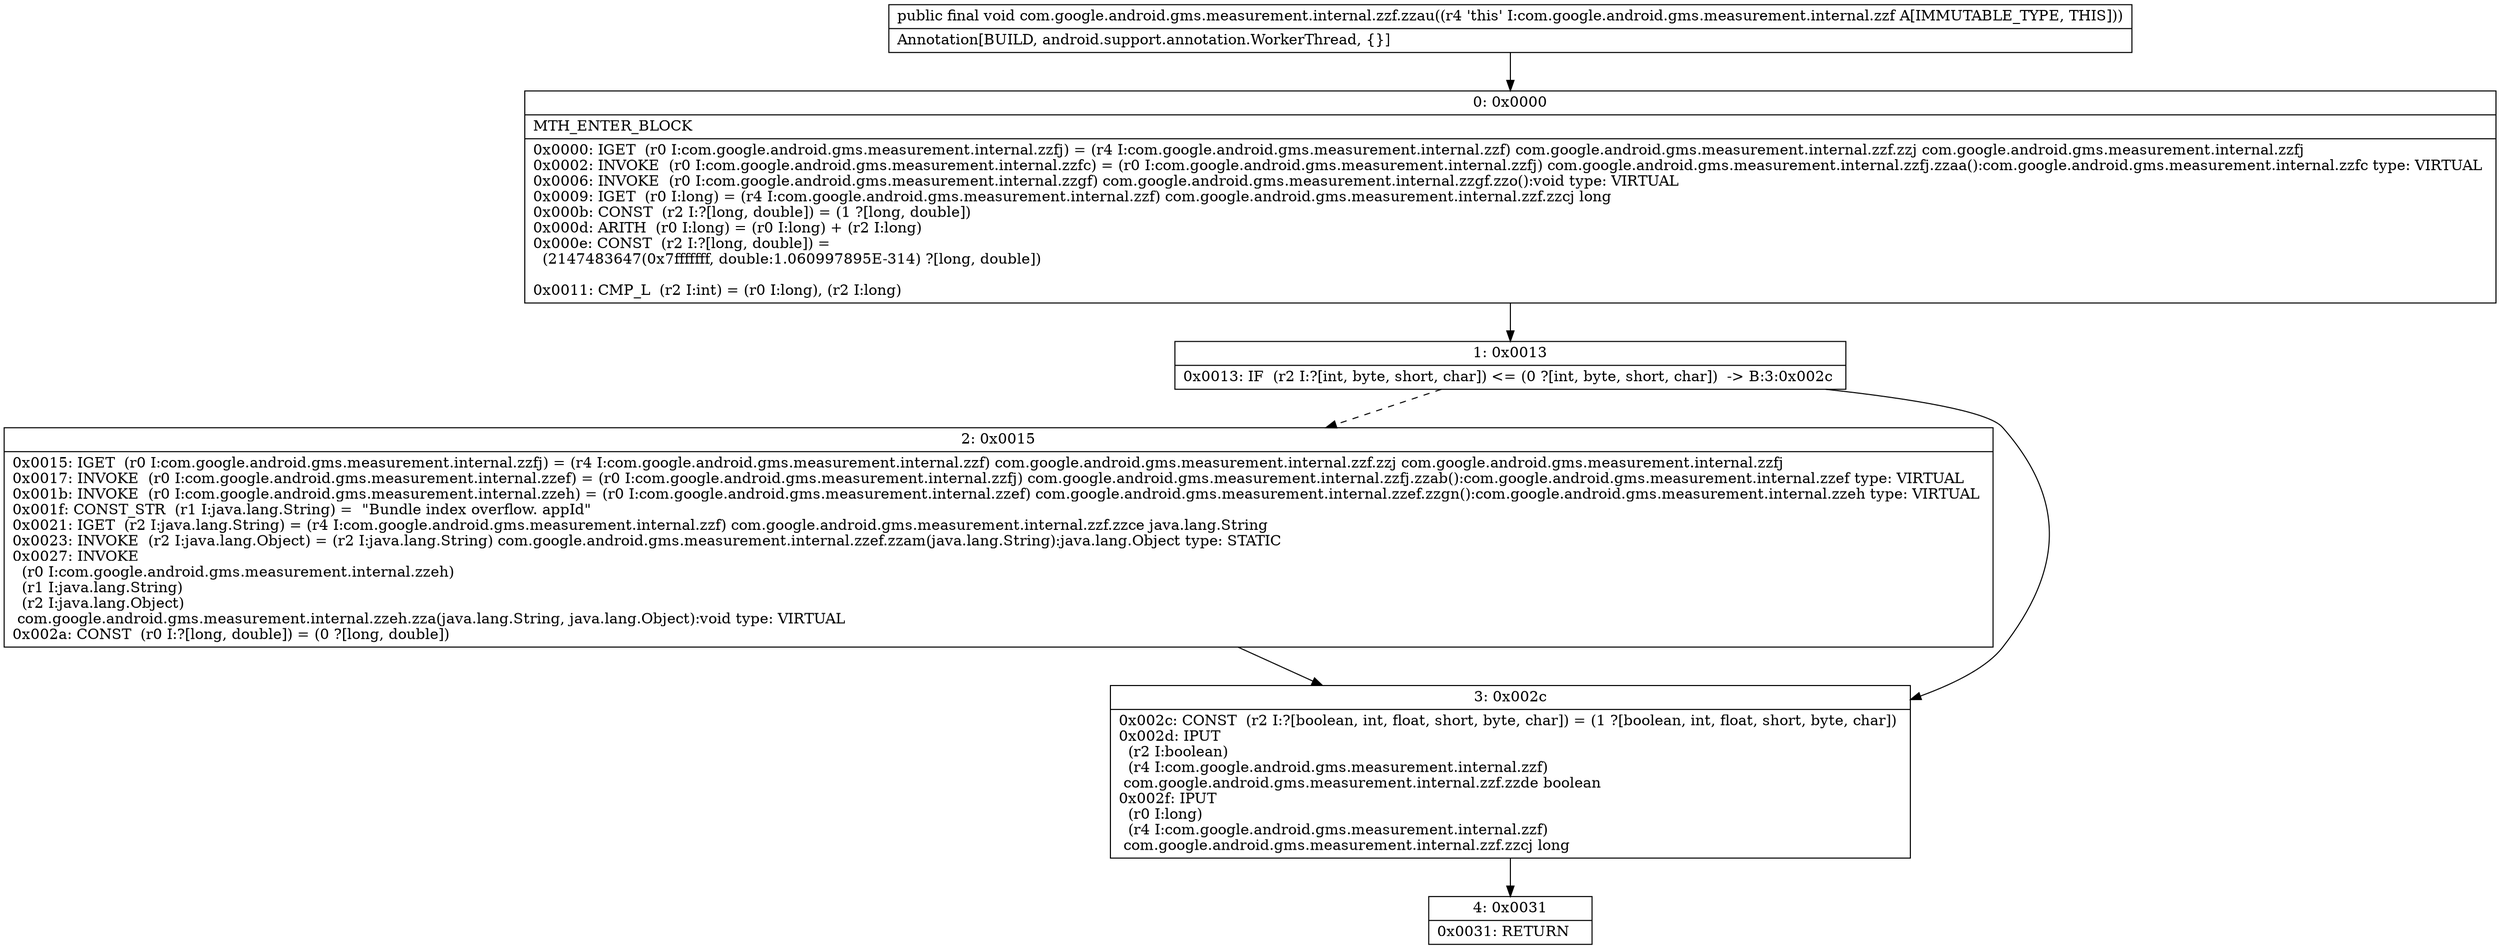 digraph "CFG forcom.google.android.gms.measurement.internal.zzf.zzau()V" {
Node_0 [shape=record,label="{0\:\ 0x0000|MTH_ENTER_BLOCK\l|0x0000: IGET  (r0 I:com.google.android.gms.measurement.internal.zzfj) = (r4 I:com.google.android.gms.measurement.internal.zzf) com.google.android.gms.measurement.internal.zzf.zzj com.google.android.gms.measurement.internal.zzfj \l0x0002: INVOKE  (r0 I:com.google.android.gms.measurement.internal.zzfc) = (r0 I:com.google.android.gms.measurement.internal.zzfj) com.google.android.gms.measurement.internal.zzfj.zzaa():com.google.android.gms.measurement.internal.zzfc type: VIRTUAL \l0x0006: INVOKE  (r0 I:com.google.android.gms.measurement.internal.zzgf) com.google.android.gms.measurement.internal.zzgf.zzo():void type: VIRTUAL \l0x0009: IGET  (r0 I:long) = (r4 I:com.google.android.gms.measurement.internal.zzf) com.google.android.gms.measurement.internal.zzf.zzcj long \l0x000b: CONST  (r2 I:?[long, double]) = (1 ?[long, double]) \l0x000d: ARITH  (r0 I:long) = (r0 I:long) + (r2 I:long) \l0x000e: CONST  (r2 I:?[long, double]) = \l  (2147483647(0x7fffffff, double:1.060997895E\-314) ?[long, double])\l \l0x0011: CMP_L  (r2 I:int) = (r0 I:long), (r2 I:long) \l}"];
Node_1 [shape=record,label="{1\:\ 0x0013|0x0013: IF  (r2 I:?[int, byte, short, char]) \<= (0 ?[int, byte, short, char])  \-\> B:3:0x002c \l}"];
Node_2 [shape=record,label="{2\:\ 0x0015|0x0015: IGET  (r0 I:com.google.android.gms.measurement.internal.zzfj) = (r4 I:com.google.android.gms.measurement.internal.zzf) com.google.android.gms.measurement.internal.zzf.zzj com.google.android.gms.measurement.internal.zzfj \l0x0017: INVOKE  (r0 I:com.google.android.gms.measurement.internal.zzef) = (r0 I:com.google.android.gms.measurement.internal.zzfj) com.google.android.gms.measurement.internal.zzfj.zzab():com.google.android.gms.measurement.internal.zzef type: VIRTUAL \l0x001b: INVOKE  (r0 I:com.google.android.gms.measurement.internal.zzeh) = (r0 I:com.google.android.gms.measurement.internal.zzef) com.google.android.gms.measurement.internal.zzef.zzgn():com.google.android.gms.measurement.internal.zzeh type: VIRTUAL \l0x001f: CONST_STR  (r1 I:java.lang.String) =  \"Bundle index overflow. appId\" \l0x0021: IGET  (r2 I:java.lang.String) = (r4 I:com.google.android.gms.measurement.internal.zzf) com.google.android.gms.measurement.internal.zzf.zzce java.lang.String \l0x0023: INVOKE  (r2 I:java.lang.Object) = (r2 I:java.lang.String) com.google.android.gms.measurement.internal.zzef.zzam(java.lang.String):java.lang.Object type: STATIC \l0x0027: INVOKE  \l  (r0 I:com.google.android.gms.measurement.internal.zzeh)\l  (r1 I:java.lang.String)\l  (r2 I:java.lang.Object)\l com.google.android.gms.measurement.internal.zzeh.zza(java.lang.String, java.lang.Object):void type: VIRTUAL \l0x002a: CONST  (r0 I:?[long, double]) = (0 ?[long, double]) \l}"];
Node_3 [shape=record,label="{3\:\ 0x002c|0x002c: CONST  (r2 I:?[boolean, int, float, short, byte, char]) = (1 ?[boolean, int, float, short, byte, char]) \l0x002d: IPUT  \l  (r2 I:boolean)\l  (r4 I:com.google.android.gms.measurement.internal.zzf)\l com.google.android.gms.measurement.internal.zzf.zzde boolean \l0x002f: IPUT  \l  (r0 I:long)\l  (r4 I:com.google.android.gms.measurement.internal.zzf)\l com.google.android.gms.measurement.internal.zzf.zzcj long \l}"];
Node_4 [shape=record,label="{4\:\ 0x0031|0x0031: RETURN   \l}"];
MethodNode[shape=record,label="{public final void com.google.android.gms.measurement.internal.zzf.zzau((r4 'this' I:com.google.android.gms.measurement.internal.zzf A[IMMUTABLE_TYPE, THIS]))  | Annotation[BUILD, android.support.annotation.WorkerThread, \{\}]\l}"];
MethodNode -> Node_0;
Node_0 -> Node_1;
Node_1 -> Node_2[style=dashed];
Node_1 -> Node_3;
Node_2 -> Node_3;
Node_3 -> Node_4;
}

